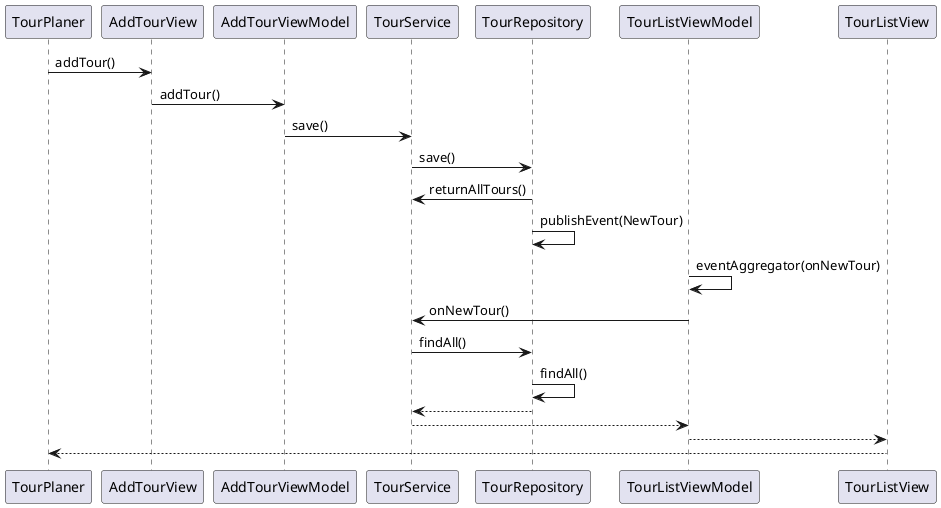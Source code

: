 @startuml


TourPlaner -> AddTourView : addTour()
AddTourView -> AddTourViewModel : addTour()
AddTourViewModel -> TourService: save()
TourService-> TourRepository : save()
TourRepository -> TourService: returnAllTours()
TourRepository -> TourRepository : publishEvent(NewTour)

TourListViewModel -> TourListViewModel : eventAggregator(onNewTour)
TourListViewModel -> TourService : onNewTour()
TourService-> TourRepository: findAll()
TourRepository -> TourRepository : findAll()
TourRepository --> TourService
TourService --> TourListViewModel
TourListViewModel --> TourListView
TourListView --> TourPlaner

@enduml